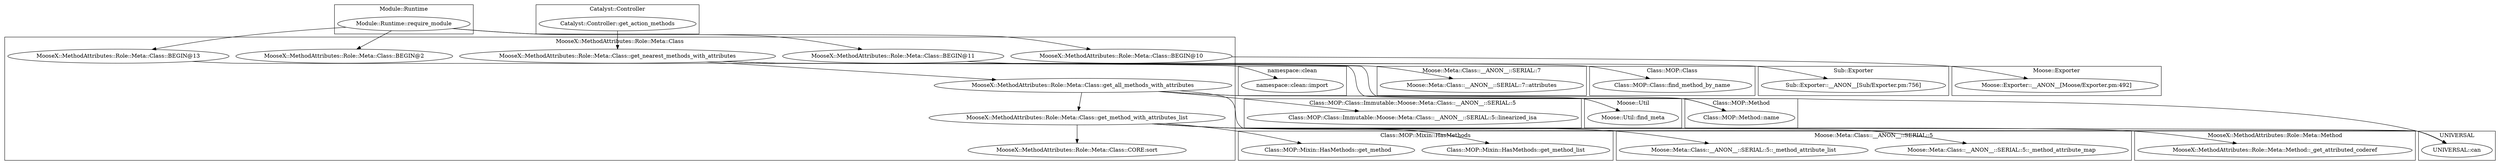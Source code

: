 digraph {
graph [overlap=false]
subgraph cluster_Class_MOP_Mixin_HasMethods {
	label="Class::MOP::Mixin::HasMethods";
	"Class::MOP::Mixin::HasMethods::get_method_list";
	"Class::MOP::Mixin::HasMethods::get_method";
}
subgraph cluster_Class_MOP_Method {
	label="Class::MOP::Method";
	"Class::MOP::Method::name";
}
subgraph cluster_UNIVERSAL {
	label="UNIVERSAL";
	"UNIVERSAL::can";
}
subgraph cluster_namespace_clean {
	label="namespace::clean";
	"namespace::clean::import";
}
subgraph cluster_Moose_Meta_Class___ANON___SERIAL_7 {
	label="Moose::Meta::Class::__ANON__::SERIAL::7";
	"Moose::Meta::Class::__ANON__::SERIAL::7::attributes";
}
subgraph cluster_Class_MOP_Class {
	label="Class::MOP::Class";
	"Class::MOP::Class::find_method_by_name";
}
subgraph cluster_Module_Runtime {
	label="Module::Runtime";
	"Module::Runtime::require_module";
}
subgraph cluster_Catalyst_Controller {
	label="Catalyst::Controller";
	"Catalyst::Controller::get_action_methods";
}
subgraph cluster_Moose_Meta_Class___ANON___SERIAL_5 {
	label="Moose::Meta::Class::__ANON__::SERIAL::5";
	"Moose::Meta::Class::__ANON__::SERIAL::5::_method_attribute_map";
	"Moose::Meta::Class::__ANON__::SERIAL::5::_method_attribute_list";
}
subgraph cluster_MooseX_MethodAttributes_Role_Meta_Method {
	label="MooseX::MethodAttributes::Role::Meta::Method";
	"MooseX::MethodAttributes::Role::Meta::Method::_get_attributed_coderef";
}
subgraph cluster_Moose_Exporter {
	label="Moose::Exporter";
	"Moose::Exporter::__ANON__[Moose/Exporter.pm:492]";
}
subgraph cluster_MooseX_MethodAttributes_Role_Meta_Class {
	label="MooseX::MethodAttributes::Role::Meta::Class";
	"MooseX::MethodAttributes::Role::Meta::Class::CORE:sort";
	"MooseX::MethodAttributes::Role::Meta::Class::BEGIN@13";
	"MooseX::MethodAttributes::Role::Meta::Class::get_nearest_methods_with_attributes";
	"MooseX::MethodAttributes::Role::Meta::Class::get_all_methods_with_attributes";
	"MooseX::MethodAttributes::Role::Meta::Class::BEGIN@2";
	"MooseX::MethodAttributes::Role::Meta::Class::get_method_with_attributes_list";
	"MooseX::MethodAttributes::Role::Meta::Class::BEGIN@11";
	"MooseX::MethodAttributes::Role::Meta::Class::BEGIN@10";
}
subgraph cluster_Class_MOP_Class_Immutable_Moose_Meta_Class___ANON___SERIAL_5 {
	label="Class::MOP::Class::Immutable::Moose::Meta::Class::__ANON__::SERIAL::5";
	"Class::MOP::Class::Immutable::Moose::Meta::Class::__ANON__::SERIAL::5::linearized_isa";
}
subgraph cluster_Sub_Exporter {
	label="Sub::Exporter";
	"Sub::Exporter::__ANON__[Sub/Exporter.pm:756]";
}
subgraph cluster_Moose_Util {
	label="Moose::Util";
	"Moose::Util::find_meta";
}
"MooseX::MethodAttributes::Role::Meta::Class::get_all_methods_with_attributes" -> "Class::MOP::Class::Immutable::Moose::Meta::Class::__ANON__::SERIAL::5::linearized_isa";
"MooseX::MethodAttributes::Role::Meta::Class::get_method_with_attributes_list" -> "MooseX::MethodAttributes::Role::Meta::Method::_get_attributed_coderef";
"Module::Runtime::require_module" -> "MooseX::MethodAttributes::Role::Meta::Class::BEGIN@11";
"MooseX::MethodAttributes::Role::Meta::Class::get_method_with_attributes_list" -> "Class::MOP::Mixin::HasMethods::get_method";
"MooseX::MethodAttributes::Role::Meta::Class::get_nearest_methods_with_attributes" -> "Moose::Meta::Class::__ANON__::SERIAL::7::attributes";
"Catalyst::Controller::get_action_methods" -> "MooseX::MethodAttributes::Role::Meta::Class::get_nearest_methods_with_attributes";
"Module::Runtime::require_module" -> "MooseX::MethodAttributes::Role::Meta::Class::BEGIN@2";
"MooseX::MethodAttributes::Role::Meta::Class::BEGIN@11" -> "Sub::Exporter::__ANON__[Sub/Exporter.pm:756]";
"MooseX::MethodAttributes::Role::Meta::Class::BEGIN@13" -> "namespace::clean::import";
"MooseX::MethodAttributes::Role::Meta::Class::get_all_methods_with_attributes" -> "Moose::Util::find_meta";
"Module::Runtime::require_module" -> "MooseX::MethodAttributes::Role::Meta::Class::BEGIN@10";
"MooseX::MethodAttributes::Role::Meta::Class::get_nearest_methods_with_attributes" -> "Class::MOP::Class::find_method_by_name";
"MooseX::MethodAttributes::Role::Meta::Class::BEGIN@10" -> "Moose::Exporter::__ANON__[Moose/Exporter.pm:492]";
"MooseX::MethodAttributes::Role::Meta::Class::get_nearest_methods_with_attributes" -> "MooseX::MethodAttributes::Role::Meta::Class::get_all_methods_with_attributes";
"MooseX::MethodAttributes::Role::Meta::Class::get_method_with_attributes_list" -> "UNIVERSAL::can";
"MooseX::MethodAttributes::Role::Meta::Class::get_all_methods_with_attributes" -> "UNIVERSAL::can";
"MooseX::MethodAttributes::Role::Meta::Class::get_nearest_methods_with_attributes" -> "UNIVERSAL::can";
"Module::Runtime::require_module" -> "MooseX::MethodAttributes::Role::Meta::Class::BEGIN@13";
"MooseX::MethodAttributes::Role::Meta::Class::get_method_with_attributes_list" -> "Class::MOP::Mixin::HasMethods::get_method_list";
"MooseX::MethodAttributes::Role::Meta::Class::get_all_methods_with_attributes" -> "MooseX::MethodAttributes::Role::Meta::Class::get_method_with_attributes_list";
"MooseX::MethodAttributes::Role::Meta::Class::get_method_with_attributes_list" -> "Moose::Meta::Class::__ANON__::SERIAL::5::_method_attribute_map";
"MooseX::MethodAttributes::Role::Meta::Class::get_all_methods_with_attributes" -> "Class::MOP::Method::name";
"MooseX::MethodAttributes::Role::Meta::Class::get_nearest_methods_with_attributes" -> "Class::MOP::Method::name";
"MooseX::MethodAttributes::Role::Meta::Class::get_method_with_attributes_list" -> "MooseX::MethodAttributes::Role::Meta::Class::CORE:sort";
"MooseX::MethodAttributes::Role::Meta::Class::get_method_with_attributes_list" -> "Moose::Meta::Class::__ANON__::SERIAL::5::_method_attribute_list";
}
